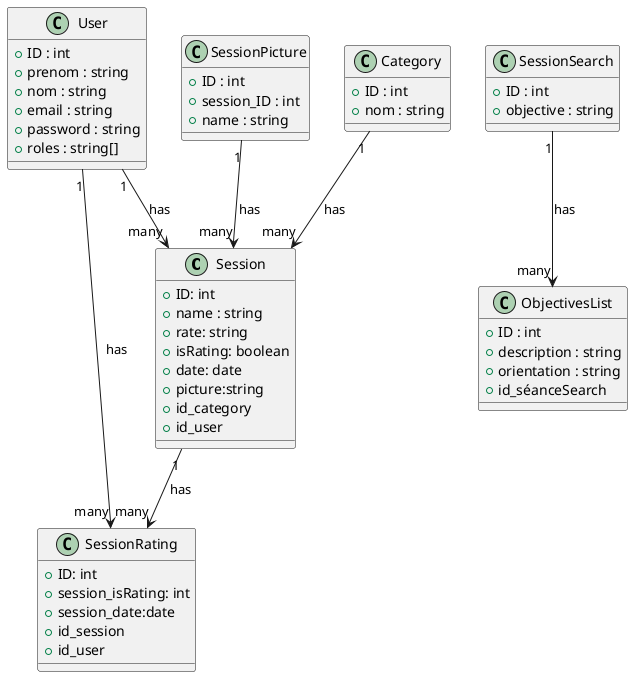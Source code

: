 @startuml cryoClass

class Session {
    +ID: int
    +name : string
    +rate: string
    +isRating: boolean
    +date: date
    +picture:string
}

class SessionSearch {
  +ID : int
  +objective : string
}

class SessionRating {
  +ID: int
  +session_isRating: int 
  +session_date:date
}

class SessionPicture {
  +ID : int
  +session_ID : int
  +name : string
}

class ObjectivesList {
  +ID : int
  +description : string
  +orientation : string
}

class Category {
  +ID : int
  +nom : string
}

class User {
  +ID : int
  +prenom : string
  +nom : string
  +email : string
  +password : string
  +roles : string[]
}


SessionSearch "1" --> "many" ObjectivesList : has
Category "1" --> "many" Session : has
User "1" --> "many" Session : has
User "1" --> "many" SessionRating : has
Session "1" --> "many" SessionRating : has
SessionPicture "1" --> "many" Session : has



Session : +id_category
Session : +id_user
SessionRating : +id_session
SessionRating : +id_user
ObjectivesList : +id_séanceSearch




@enduml



